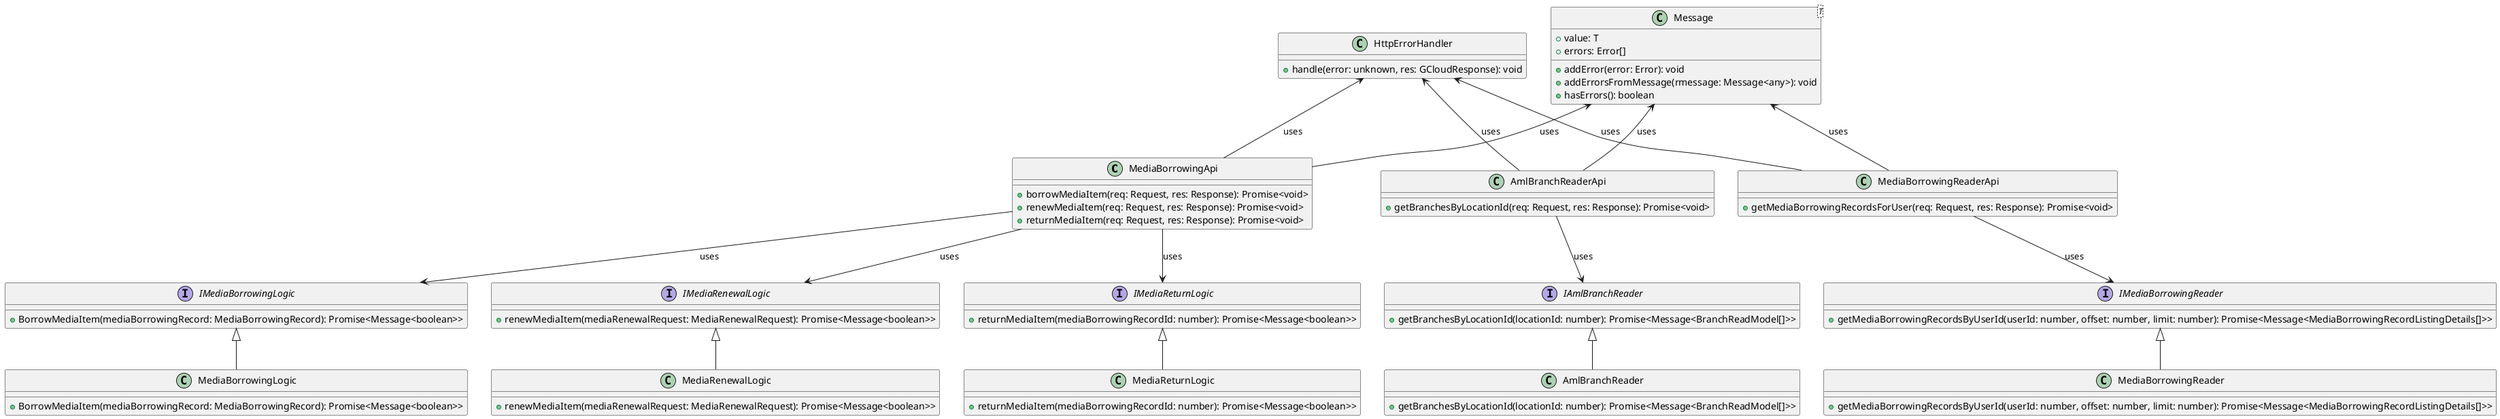 @startuml

class MediaBorrowingApi {
    +borrowMediaItem(req: Request, res: Response): Promise<void>
    +renewMediaItem(req: Request, res: Response): Promise<void>
    +returnMediaItem(req: Request, res: Response): Promise<void>
}
class MediaBorrowingReaderApi {
    +getMediaBorrowingRecordsForUser(req: Request, res: Response): Promise<void>
}
class AmlBranchReaderApi {
    +getBranchesByLocationId(req: Request, res: Response): Promise<void>
}
class Message<T> {
    +value: T
    +errors: Error[]
    +addError(error: Error): void
    +addErrorsFromMessage(rmessage: Message<any>): void
    +hasErrors(): boolean
}
class HttpErrorHandler {
    +handle(error: unknown, res: GCloudResponse): void
}
interface IMediaBorrowingLogic {
    +BorrowMediaItem(mediaBorrowingRecord: MediaBorrowingRecord): Promise<Message<boolean>>
}
class MediaBorrowingLogic {
    +BorrowMediaItem(mediaBorrowingRecord: MediaBorrowingRecord): Promise<Message<boolean>>
}
interface IMediaRenewalLogic {
    +renewMediaItem(mediaRenewalRequest: MediaRenewalRequest): Promise<Message<boolean>>
}
class MediaRenewalLogic {
    +renewMediaItem(mediaRenewalRequest: MediaRenewalRequest): Promise<Message<boolean>>
}
interface IMediaReturnLogic {
    +returnMediaItem(mediaBorrowingRecordId: number): Promise<Message<boolean>>
}
class MediaReturnLogic {
    +returnMediaItem(mediaBorrowingRecordId: number): Promise<Message<boolean>>
}
interface IMediaBorrowingReader {
    +getMediaBorrowingRecordsByUserId(userId: number, offset: number, limit: number): Promise<Message<MediaBorrowingRecordListingDetails[]>>
}
class MediaBorrowingReader {
    +getMediaBorrowingRecordsByUserId(userId: number, offset: number, limit: number): Promise<Message<MediaBorrowingRecordListingDetails[]>>
}
interface IAmlBranchReader {
    +getBranchesByLocationId(locationId: number): Promise<Message<BranchReadModel[]>>
}
class AmlBranchReader {
    +getBranchesByLocationId(locationId: number): Promise<Message<BranchReadModel[]>>
}
MediaBorrowingApi --> IMediaBorrowingLogic : uses
MediaBorrowingApi --> IMediaRenewalLogic : uses
MediaBorrowingApi --> IMediaReturnLogic : uses
MediaBorrowingReaderApi --> IMediaBorrowingReader : uses
AmlBranchReaderApi --> IAmlBranchReader : uses
MediaBorrowingApi -up-> Message : uses
MediaBorrowingReaderApi -up-> Message : uses
AmlBranchReaderApi -up-> Message : uses
MediaBorrowingApi -up-> HttpErrorHandler : uses
MediaBorrowingReaderApi -up-> HttpErrorHandler : uses
AmlBranchReaderApi -up-> HttpErrorHandler : uses
IMediaBorrowingLogic <|-- MediaBorrowingLogic
IMediaRenewalLogic <|-- MediaRenewalLogic
IMediaReturnLogic <|-- MediaReturnLogic
IMediaBorrowingReader <|-- MediaBorrowingReader
IAmlBranchReader <|-- AmlBranchReader

@enduml
